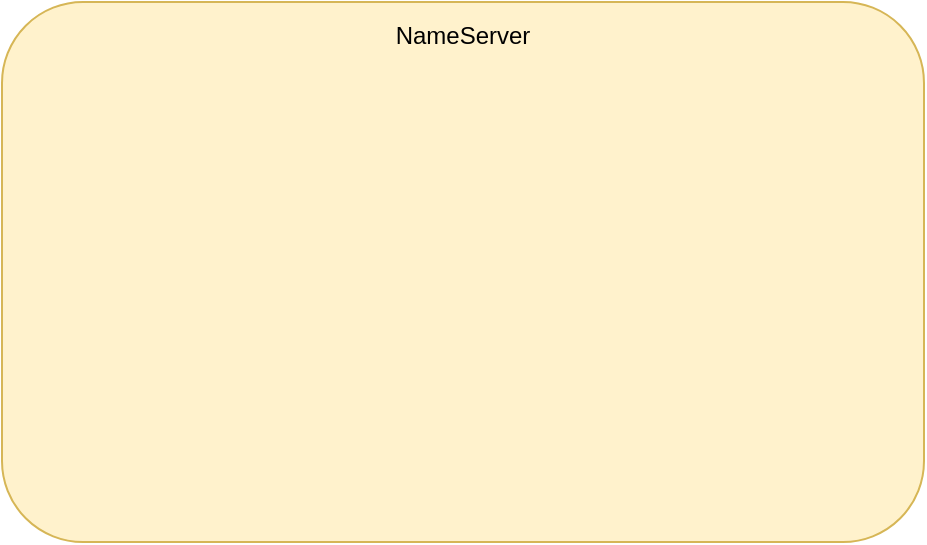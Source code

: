 <mxfile version="27.1.6">
  <diagram name="第 1 页" id="tWz-6kfLcUHe4-ARBxDN">
    <mxGraphModel dx="868" dy="513" grid="1" gridSize="10" guides="1" tooltips="1" connect="1" arrows="1" fold="1" page="1" pageScale="1" pageWidth="827" pageHeight="1169" math="0" shadow="0">
      <root>
        <mxCell id="0" />
        <mxCell id="1" parent="0" />
        <mxCell id="YASIqn7XMfSkgQsTl-rl-1" value="&lt;div style=&quot;padding-top: 0px; padding-left: 0px; padding-right: 0px; margin-top: -240px; margin-left: 0px;&quot;&gt;NameServer&lt;/div&gt;" style="rounded=1;whiteSpace=wrap;html=1;align=center;fillColor=#fff2cc;strokeColor=#d6b656;" vertex="1" parent="1">
          <mxGeometry x="159" y="50" width="461" height="270" as="geometry" />
        </mxCell>
      </root>
    </mxGraphModel>
  </diagram>
</mxfile>

